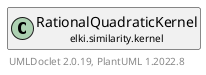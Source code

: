@startuml
    remove .*\.(Instance|Par|Parameterizer|Factory)$
    set namespaceSeparator none
    hide empty fields
    hide empty methods

    class "<size:14>RationalQuadraticKernel.Par\n<size:10>elki.similarity.kernel" as elki.similarity.kernel.RationalQuadraticKernel.Par [[RationalQuadraticKernel.Par.html]] {
        {static} +C_ID: OptionID
        #c: double
        +configure(Parameterization): void
        +make(): RationalQuadraticKernel
    }

    interface "<size:14>Parameterizer\n<size:10>elki.utilities.optionhandling" as elki.utilities.optionhandling.Parameterizer [[../../utilities/optionhandling/Parameterizer.html]] {
        {abstract} +make(): Object
    }
    class "<size:14>RationalQuadraticKernel\n<size:10>elki.similarity.kernel" as elki.similarity.kernel.RationalQuadraticKernel [[RationalQuadraticKernel.html]]

    elki.utilities.optionhandling.Parameterizer <|.. elki.similarity.kernel.RationalQuadraticKernel.Par
    elki.similarity.kernel.RationalQuadraticKernel +-- elki.similarity.kernel.RationalQuadraticKernel.Par

    center footer UMLDoclet 2.0.19, PlantUML 1.2022.8
@enduml
